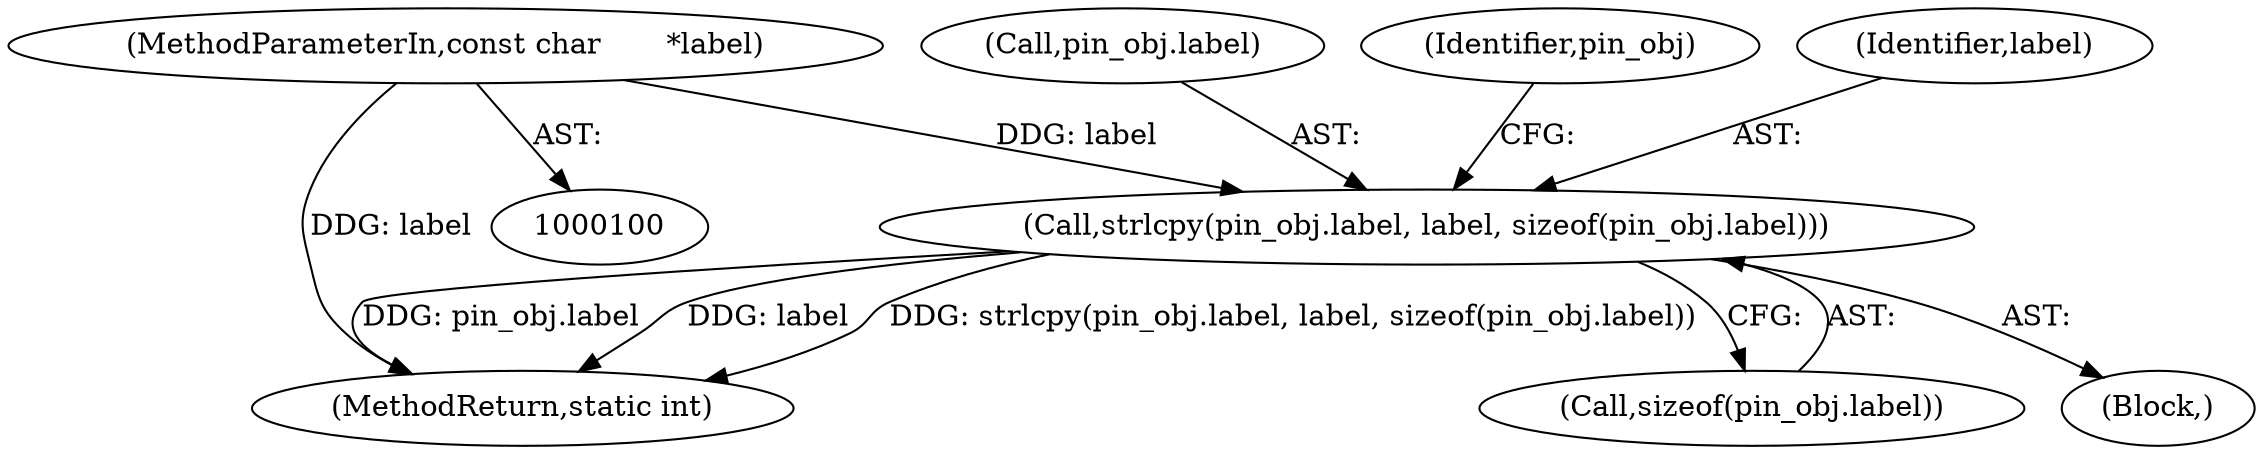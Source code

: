 digraph "0_OpenSC_8fe377e93b4b56060e5bbfb6f3142ceaeca744fa_21@pointer" {
"1000107" [label="(MethodParameterIn,const char       *label)"];
"1000235" [label="(Call,strlcpy(pin_obj.label, label, sizeof(pin_obj.label)))"];
"1000235" [label="(Call,strlcpy(pin_obj.label, label, sizeof(pin_obj.label)))"];
"1000236" [label="(Call,pin_obj.label)"];
"1000109" [label="(Block,)"];
"1000246" [label="(Identifier,pin_obj)"];
"1000107" [label="(MethodParameterIn,const char       *label)"];
"1000519" [label="(MethodReturn,static int)"];
"1000240" [label="(Call,sizeof(pin_obj.label))"];
"1000239" [label="(Identifier,label)"];
"1000107" -> "1000100"  [label="AST: "];
"1000107" -> "1000519"  [label="DDG: label"];
"1000107" -> "1000235"  [label="DDG: label"];
"1000235" -> "1000109"  [label="AST: "];
"1000235" -> "1000240"  [label="CFG: "];
"1000236" -> "1000235"  [label="AST: "];
"1000239" -> "1000235"  [label="AST: "];
"1000240" -> "1000235"  [label="AST: "];
"1000246" -> "1000235"  [label="CFG: "];
"1000235" -> "1000519"  [label="DDG: pin_obj.label"];
"1000235" -> "1000519"  [label="DDG: label"];
"1000235" -> "1000519"  [label="DDG: strlcpy(pin_obj.label, label, sizeof(pin_obj.label))"];
}
